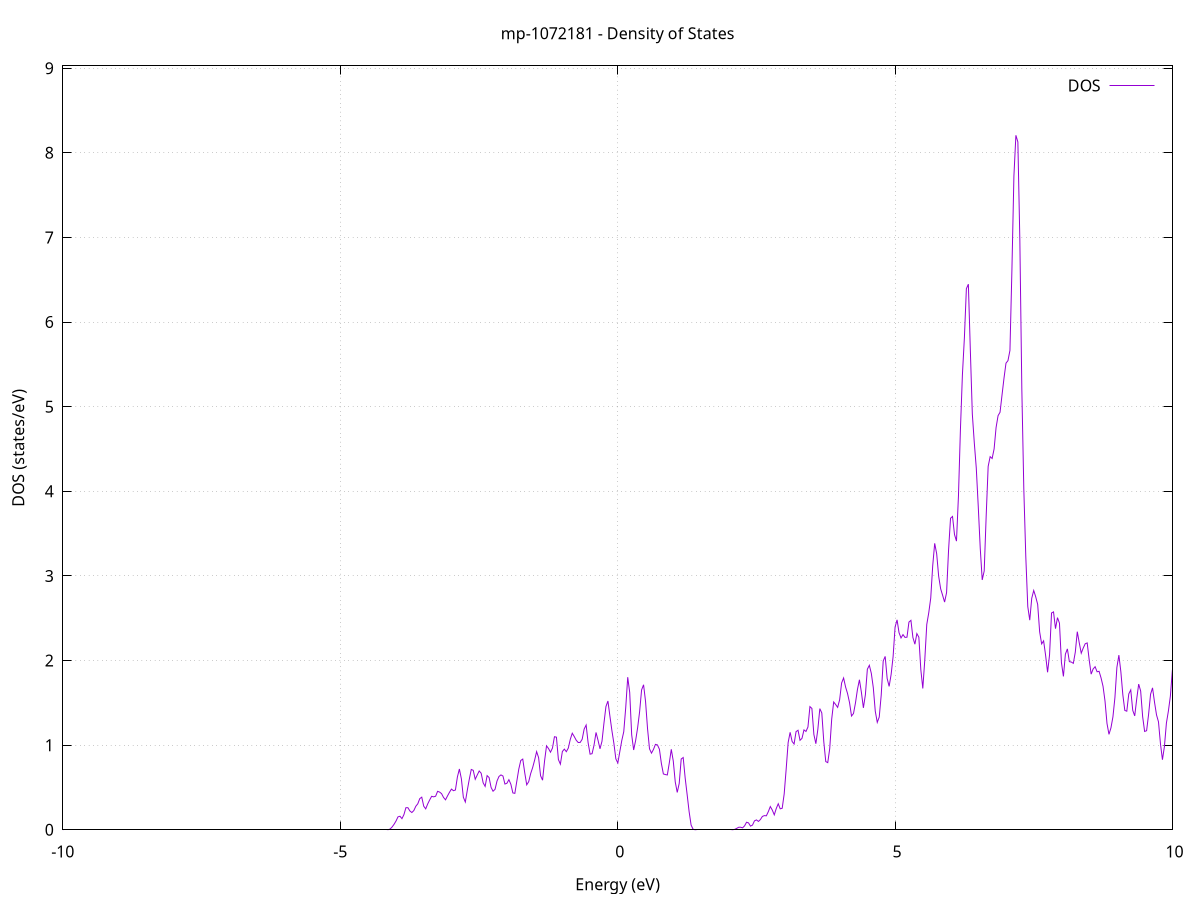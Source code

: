 set title 'mp-1072181 - Density of States'
set xlabel 'Energy (eV)'
set ylabel 'DOS (states/eV)'
set grid
set xrange [-10:10]
set yrange [0:9.027]
set xzeroaxis lt -1
set terminal png size 800,600
set output 'mp-1072181_dos_gnuplot.png'
plot '-' using 1:2 with lines title 'DOS'
-48.432700 0.000000
-48.397000 0.000000
-48.361300 0.000000
-48.325600 0.000000
-48.289900 0.000000
-48.254200 0.000000
-48.218500 0.000000
-48.182800 0.000000
-48.147200 0.000000
-48.111500 0.000000
-48.075800 0.000000
-48.040100 0.000000
-48.004400 0.000000
-47.968700 0.000000
-47.933000 0.000000
-47.897300 0.000000
-47.861600 0.000000
-47.825900 0.000000
-47.790200 0.000000
-47.754500 0.000000
-47.718800 0.000000
-47.683100 0.000000
-47.647400 0.000000
-47.611800 0.000000
-47.576100 0.000000
-47.540400 0.000000
-47.504700 0.000000
-47.469000 0.000000
-47.433300 0.000000
-47.397600 0.000000
-47.361900 0.000000
-47.326200 0.000000
-47.290500 0.000000
-47.254800 0.000000
-47.219100 0.000000
-47.183400 0.000000
-47.147700 0.000000
-47.112000 0.000000
-47.076400 0.000000
-47.040700 0.000000
-47.005000 0.000000
-46.969300 0.000000
-46.933600 0.000000
-46.897900 0.000000
-46.862200 0.000000
-46.826500 0.000000
-46.790800 0.000000
-46.755100 0.000000
-46.719400 0.000000
-46.683700 0.000000
-46.648000 0.000000
-46.612300 0.000000
-46.576600 0.000000
-46.541000 0.000000
-46.505300 0.000000
-46.469600 0.000000
-46.433900 0.000000
-46.398200 0.000000
-46.362500 0.000000
-46.326800 0.000000
-46.291100 0.000000
-46.255400 0.000000
-46.219700 0.000000
-46.184000 0.000000
-46.148300 0.000000
-46.112600 0.000000
-46.076900 0.000000
-46.041200 0.000000
-46.005600 0.000000
-45.969900 0.000000
-45.934200 0.000000
-45.898500 0.000000
-45.862800 0.000000
-45.827100 0.000000
-45.791400 0.000000
-45.755700 0.000000
-45.720000 0.000000
-45.684300 0.000000
-45.648600 0.000000
-45.612900 0.000000
-45.577200 0.000000
-45.541500 0.000000
-45.505800 0.000000
-45.470200 0.000000
-45.434500 0.000000
-45.398800 0.000000
-45.363100 0.000000
-45.327400 0.000500
-45.291700 0.022500
-45.256000 0.419500
-45.220300 3.232100
-45.184600 11.013200
-45.148900 18.127800
-45.113200 15.427700
-45.077500 8.363100
-45.041800 14.473400
-45.006100 36.740600
-44.970400 40.003300
-44.934800 17.192400
-44.899100 2.890100
-44.863400 0.187900
-44.827700 0.004700
-44.792000 0.000000
-44.756300 0.000000
-44.720600 0.000000
-44.684900 0.000000
-44.649200 0.000000
-44.613500 0.000000
-44.577800 0.000000
-44.542100 0.000000
-44.506400 0.000000
-44.470700 0.000000
-44.435000 0.000000
-44.399400 0.000000
-44.363700 0.000000
-44.328000 0.000000
-44.292300 0.000000
-44.256600 0.000000
-44.220900 0.000000
-44.185200 0.000000
-44.149500 0.000000
-44.113800 0.000000
-44.078100 0.000000
-44.042400 0.000000
-44.006700 0.000000
-43.971000 0.000000
-43.935300 0.000000
-43.899600 0.000000
-43.864000 0.000000
-43.828300 0.000000
-43.792600 0.000000
-43.756900 0.000000
-43.721200 0.000000
-43.685500 0.000000
-43.649800 0.000000
-43.614100 0.000000
-43.578400 0.000000
-43.542700 0.000000
-43.507000 0.000000
-43.471300 0.000000
-43.435600 0.000000
-43.399900 0.000000
-43.364200 0.000000
-43.328600 0.000000
-43.292900 0.000000
-43.257200 0.000000
-43.221500 0.000000
-43.185800 0.000000
-43.150100 0.000000
-43.114400 0.000000
-43.078700 0.000000
-43.043000 0.000000
-43.007300 0.000000
-42.971600 0.000000
-42.935900 0.000000
-42.900200 0.000000
-42.864500 0.000000
-42.828800 0.000000
-42.793200 0.000000
-42.757500 0.000000
-42.721800 0.000000
-42.686100 0.000000
-42.650400 0.000000
-42.614700 0.000000
-42.579000 0.000000
-42.543300 0.000000
-42.507600 0.000000
-42.471900 0.000000
-42.436200 0.000000
-42.400500 0.000000
-42.364800 0.000000
-42.329100 0.000000
-42.293400 0.000000
-42.257800 0.000000
-42.222100 0.000000
-42.186400 0.000000
-42.150700 0.000000
-42.115000 0.000000
-42.079300 0.000000
-42.043600 0.000000
-42.007900 0.000000
-41.972200 0.000000
-41.936500 0.000000
-41.900800 0.000000
-41.865100 0.000000
-41.829400 0.000000
-41.793700 0.000000
-41.758000 0.000000
-41.722400 0.000000
-41.686700 0.000000
-41.651000 0.000000
-41.615300 0.000000
-41.579600 0.000000
-41.543900 0.000000
-41.508200 0.000000
-41.472500 0.000000
-41.436800 0.000000
-41.401100 0.000000
-41.365400 0.000000
-41.329700 0.000000
-41.294000 0.000000
-41.258300 0.000000
-41.222600 0.000000
-41.187000 0.000000
-41.151300 0.000000
-41.115600 0.000000
-41.079900 0.000000
-41.044200 0.000000
-41.008500 0.000000
-40.972800 0.000000
-40.937100 0.000000
-40.901400 0.000000
-40.865700 0.000000
-40.830000 0.000000
-40.794300 0.000000
-40.758600 0.000000
-40.722900 0.000000
-40.687200 0.000000
-40.651600 0.000000
-40.615900 0.000000
-40.580200 0.000000
-40.544500 0.000000
-40.508800 0.000000
-40.473100 0.000000
-40.437400 0.000000
-40.401700 0.000000
-40.366000 0.000000
-40.330300 0.000000
-40.294600 0.000000
-40.258900 0.000000
-40.223200 0.000000
-40.187500 0.000000
-40.151800 0.000000
-40.116200 0.000000
-40.080500 0.000000
-40.044800 0.000000
-40.009100 0.000000
-39.973400 0.000000
-39.937700 0.000000
-39.902000 0.000000
-39.866300 0.000000
-39.830600 0.000000
-39.794900 0.000000
-39.759200 0.000000
-39.723500 0.000000
-39.687800 0.000000
-39.652100 0.000000
-39.616400 0.000000
-39.580800 0.000000
-39.545100 0.000000
-39.509400 0.000000
-39.473700 0.000000
-39.438000 0.000000
-39.402300 0.000000
-39.366600 0.000000
-39.330900 0.000000
-39.295200 0.000000
-39.259500 0.000000
-39.223800 0.000000
-39.188100 0.000000
-39.152400 0.000000
-39.116700 0.000000
-39.081000 0.000000
-39.045400 0.000000
-39.009700 0.000000
-38.974000 0.000000
-38.938300 0.000000
-38.902600 0.000000
-38.866900 0.000000
-38.831200 0.000000
-38.795500 0.000000
-38.759800 0.000000
-38.724100 0.000000
-38.688400 0.000000
-38.652700 0.000000
-38.617000 0.000000
-38.581300 0.000000
-38.545600 0.000000
-38.510000 0.000000
-38.474300 0.000000
-38.438600 0.000000
-38.402900 0.000000
-38.367200 0.000000
-38.331500 0.000000
-38.295800 0.000000
-38.260100 0.000000
-38.224400 0.000000
-38.188700 0.000000
-38.153000 0.000000
-38.117300 0.000000
-38.081600 0.000000
-38.045900 0.000000
-38.010200 0.000000
-37.974600 0.000000
-37.938900 0.000000
-37.903200 0.000000
-37.867500 0.000000
-37.831800 0.000000
-37.796100 0.000000
-37.760400 0.000000
-37.724700 0.000000
-37.689000 0.000000
-37.653300 0.000000
-37.617600 0.000000
-37.581900 0.000000
-37.546200 0.000000
-37.510500 0.000000
-37.474900 0.000000
-37.439200 0.000000
-37.403500 0.000000
-37.367800 0.000000
-37.332100 0.000000
-37.296400 0.000000
-37.260700 0.000000
-37.225000 0.000000
-37.189300 0.000000
-37.153600 0.000000
-37.117900 0.000000
-37.082200 0.000000
-37.046500 0.000000
-37.010800 0.000000
-36.975100 0.000000
-36.939500 0.000000
-36.903800 0.000000
-36.868100 0.000000
-36.832400 0.000000
-36.796700 0.000000
-36.761000 0.000000
-36.725300 0.000000
-36.689600 0.000000
-36.653900 0.000000
-36.618200 0.000000
-36.582500 0.000000
-36.546800 0.000000
-36.511100 0.000000
-36.475400 0.000000
-36.439700 0.000000
-36.404100 0.000000
-36.368400 0.000000
-36.332700 0.000000
-36.297000 0.000000
-36.261300 0.000000
-36.225600 0.000000
-36.189900 0.000000
-36.154200 0.000000
-36.118500 0.000000
-36.082800 0.000000
-36.047100 0.000000
-36.011400 0.000000
-35.975700 0.000000
-35.940000 0.000000
-35.904300 0.000000
-35.868700 0.000000
-35.833000 0.000000
-35.797300 0.000000
-35.761600 0.000000
-35.725900 0.000000
-35.690200 0.000000
-35.654500 0.000000
-35.618800 0.000000
-35.583100 0.000000
-35.547400 0.000000
-35.511700 0.000000
-35.476000 0.000000
-35.440300 0.000000
-35.404600 0.000000
-35.368900 0.000000
-35.333300 0.000000
-35.297600 0.000000
-35.261900 0.000000
-35.226200 0.000000
-35.190500 0.000000
-35.154800 0.000000
-35.119100 0.000000
-35.083400 0.000000
-35.047700 0.000000
-35.012000 0.000000
-34.976300 0.000000
-34.940600 0.000000
-34.904900 0.000000
-34.869200 0.000000
-34.833500 0.000000
-34.797900 0.000000
-34.762200 0.000000
-34.726500 0.000000
-34.690800 0.000000
-34.655100 0.000000
-34.619400 0.000000
-34.583700 0.000000
-34.548000 0.000000
-34.512300 0.000000
-34.476600 0.000000
-34.440900 0.000000
-34.405200 0.000000
-34.369500 0.000000
-34.333800 0.000000
-34.298100 0.000000
-34.262500 0.000000
-34.226800 0.000000
-34.191100 0.000000
-34.155400 0.000000
-34.119700 0.000000
-34.084000 0.000000
-34.048300 0.000000
-34.012600 0.000000
-33.976900 0.000000
-33.941200 0.000000
-33.905500 0.000000
-33.869800 0.000000
-33.834100 0.000000
-33.798400 0.000000
-33.762700 0.000000
-33.727100 0.000000
-33.691400 0.000000
-33.655700 0.000000
-33.620000 0.000000
-33.584300 0.000000
-33.548600 0.000000
-33.512900 0.000000
-33.477200 0.000000
-33.441500 0.000000
-33.405800 0.000000
-33.370100 0.000000
-33.334400 0.000000
-33.298700 0.000000
-33.263000 0.000000
-33.227300 0.000000
-33.191700 0.000000
-33.156000 0.000000
-33.120300 0.000000
-33.084600 0.000000
-33.048900 0.000000
-33.013200 0.000000
-32.977500 0.000000
-32.941800 0.000000
-32.906100 0.000000
-32.870400 0.000000
-32.834700 0.000000
-32.799000 0.000000
-32.763300 0.000000
-32.727600 0.000000
-32.691900 0.000000
-32.656300 0.000000
-32.620600 0.000000
-32.584900 0.000000
-32.549200 0.000000
-32.513500 0.000000
-32.477800 0.000000
-32.442100 0.000000
-32.406400 0.000000
-32.370700 0.000000
-32.335000 0.000000
-32.299300 0.000000
-32.263600 0.000000
-32.227900 0.000000
-32.192200 0.000000
-32.156500 0.000000
-32.120900 0.000000
-32.085200 0.000000
-32.049500 0.000000
-32.013800 0.000000
-31.978100 0.000000
-31.942400 0.000000
-31.906700 0.000000
-31.871000 0.000000
-31.835300 0.000000
-31.799600 0.000000
-31.763900 0.000000
-31.728200 0.000000
-31.692500 0.000000
-31.656800 0.000000
-31.621100 0.000000
-31.585500 0.000000
-31.549800 0.000000
-31.514100 0.000000
-31.478400 0.000000
-31.442700 0.000000
-31.407000 0.000000
-31.371300 0.000000
-31.335600 0.000000
-31.299900 0.000000
-31.264200 0.000000
-31.228500 0.000000
-31.192800 0.000000
-31.157100 0.000000
-31.121400 0.000000
-31.085700 0.000000
-31.050100 0.000000
-31.014400 0.000000
-30.978700 0.000000
-30.943000 0.000000
-30.907300 0.000000
-30.871600 0.000000
-30.835900 0.000000
-30.800200 0.000000
-30.764500 0.000000
-30.728800 0.000000
-30.693100 0.000000
-30.657400 0.000000
-30.621700 0.000000
-30.586000 0.000000
-30.550300 0.000000
-30.514700 0.000000
-30.479000 0.000000
-30.443300 0.000000
-30.407600 0.000000
-30.371900 0.000000
-30.336200 0.000000
-30.300500 0.000000
-30.264800 0.000000
-30.229100 0.000000
-30.193400 0.000000
-30.157700 0.000000
-30.122000 0.000000
-30.086300 0.000000
-30.050600 0.000000
-30.014900 0.000000
-29.979300 0.000000
-29.943600 0.000000
-29.907900 0.000000
-29.872200 0.000000
-29.836500 0.000000
-29.800800 0.000000
-29.765100 0.000000
-29.729400 0.000000
-29.693700 0.000000
-29.658000 0.000000
-29.622300 0.000000
-29.586600 0.000000
-29.550900 0.000000
-29.515200 0.000000
-29.479500 0.000000
-29.443900 0.000000
-29.408200 0.000000
-29.372500 0.000000
-29.336800 0.000000
-29.301100 0.000000
-29.265400 0.000000
-29.229700 0.000000
-29.194000 0.000000
-29.158300 0.000000
-29.122600 0.000000
-29.086900 0.000000
-29.051200 0.000000
-29.015500 0.000000
-28.979800 0.000000
-28.944100 0.000000
-28.908500 0.000000
-28.872800 0.000000
-28.837100 0.000000
-28.801400 0.000000
-28.765700 0.000000
-28.730000 0.000000
-28.694300 0.000000
-28.658600 0.000000
-28.622900 0.000000
-28.587200 0.000000
-28.551500 0.000000
-28.515800 0.000000
-28.480100 0.000000
-28.444400 0.000000
-28.408700 0.000000
-28.373100 0.000000
-28.337400 0.000000
-28.301700 0.000000
-28.266000 0.000000
-28.230300 0.000000
-28.194600 0.000000
-28.158900 0.000000
-28.123200 0.000000
-28.087500 0.000000
-28.051800 0.000000
-28.016100 0.000000
-27.980400 0.000000
-27.944700 0.000000
-27.909000 0.000000
-27.873300 0.000000
-27.837700 0.000000
-27.802000 0.000000
-27.766300 0.000000
-27.730600 0.000000
-27.694900 0.000000
-27.659200 0.000000
-27.623500 0.000000
-27.587800 0.000000
-27.552100 0.000000
-27.516400 0.000000
-27.480700 0.000000
-27.445000 0.000000
-27.409300 0.000000
-27.373600 0.000000
-27.337900 0.000000
-27.302300 0.000000
-27.266600 0.000000
-27.230900 0.000000
-27.195200 0.000000
-27.159500 0.000000
-27.123800 0.000000
-27.088100 0.000000
-27.052400 0.000000
-27.016700 0.000000
-26.981000 0.000000
-26.945300 0.000000
-26.909600 0.000000
-26.873900 0.000000
-26.838200 0.000000
-26.802500 0.000000
-26.766900 0.000000
-26.731200 0.000000
-26.695500 0.000000
-26.659800 0.000000
-26.624100 0.000000
-26.588400 0.000000
-26.552700 0.000000
-26.517000 0.000000
-26.481300 0.000000
-26.445600 0.000000
-26.409900 0.000000
-26.374200 0.000000
-26.338500 0.000000
-26.302800 0.000000
-26.267100 0.000000
-26.231500 0.000000
-26.195800 0.000000
-26.160100 0.000000
-26.124400 0.000000
-26.088700 0.000000
-26.053000 0.000000
-26.017300 0.000000
-25.981600 0.000000
-25.945900 0.000000
-25.910200 0.000000
-25.874500 0.000000
-25.838800 0.000000
-25.803100 0.000000
-25.767400 0.000000
-25.731700 0.000000
-25.696100 0.000000
-25.660400 0.000000
-25.624700 0.000000
-25.589000 0.000000
-25.553300 0.000000
-25.517600 0.000000
-25.481900 0.000000
-25.446200 0.000000
-25.410500 0.000000
-25.374800 0.000000
-25.339100 0.000000
-25.303400 0.000000
-25.267700 0.000000
-25.232000 0.000000
-25.196300 0.000000
-25.160700 0.000000
-25.125000 0.000000
-25.089300 0.000000
-25.053600 0.000000
-25.017900 0.000000
-24.982200 0.000000
-24.946500 0.000000
-24.910800 0.000000
-24.875100 0.000000
-24.839400 0.000000
-24.803700 0.000000
-24.768000 0.000000
-24.732300 0.000000
-24.696600 0.000000
-24.660900 0.000000
-24.625300 0.000000
-24.589600 0.000000
-24.553900 0.000000
-24.518200 0.000000
-24.482500 0.000000
-24.446800 0.000000
-24.411100 0.000000
-24.375400 0.000000
-24.339700 0.000000
-24.304000 0.000000
-24.268300 0.000000
-24.232600 0.000000
-24.196900 0.000000
-24.161200 0.000000
-24.125500 0.000000
-24.089900 0.000000
-24.054200 0.000000
-24.018500 0.000000
-23.982800 0.000000
-23.947100 0.000000
-23.911400 0.000000
-23.875700 0.000000
-23.840000 0.000000
-23.804300 0.000000
-23.768600 0.000000
-23.732900 0.000000
-23.697200 0.000000
-23.661500 0.000000
-23.625800 0.000000
-23.590100 0.000000
-23.554500 0.000000
-23.518800 0.000000
-23.483100 0.000000
-23.447400 0.000000
-23.411700 0.000000
-23.376000 0.000000
-23.340300 0.000000
-23.304600 0.000000
-23.268900 0.000000
-23.233200 0.000000
-23.197500 0.000000
-23.161800 0.000000
-23.126100 0.000000
-23.090400 0.000000
-23.054700 0.000000
-23.019100 0.000000
-22.983400 0.000000
-22.947700 0.000000
-22.912000 0.000000
-22.876300 0.000000
-22.840600 0.000000
-22.804900 0.000000
-22.769200 0.000000
-22.733500 0.000000
-22.697800 0.000000
-22.662100 0.000000
-22.626400 0.000000
-22.590700 0.000000
-22.555000 0.000000
-22.519300 0.000000
-22.483700 0.000000
-22.448000 0.000000
-22.412300 0.000000
-22.376600 0.000000
-22.340900 0.000000
-22.305200 0.000000
-22.269500 0.000000
-22.233800 0.000000
-22.198100 0.000000
-22.162400 0.000000
-22.126700 0.000000
-22.091000 0.000000
-22.055300 0.000000
-22.019600 0.000000
-21.983900 0.000000
-21.948300 0.000000
-21.912600 0.000000
-21.876900 0.000000
-21.841200 0.000000
-21.805500 0.000000
-21.769800 0.000000
-21.734100 0.000000
-21.698400 0.000000
-21.662700 0.000000
-21.627000 0.000000
-21.591300 0.000000
-21.555600 0.000000
-21.519900 0.000000
-21.484200 0.000000
-21.448500 0.000000
-21.412900 0.000000
-21.377200 0.000000
-21.341500 0.000000
-21.305800 0.000000
-21.270100 0.000000
-21.234400 0.000000
-21.198700 0.000000
-21.163000 0.000000
-21.127300 0.000000
-21.091600 0.000000
-21.055900 0.000000
-21.020200 0.000000
-20.984500 0.000000
-20.948800 0.000000
-20.913100 0.000000
-20.877500 0.000000
-20.841800 0.000000
-20.806100 0.000000
-20.770400 0.000000
-20.734700 0.000000
-20.699000 0.000000
-20.663300 0.000000
-20.627600 0.000000
-20.591900 0.000000
-20.556200 0.000000
-20.520500 0.000000
-20.484800 0.000000
-20.449100 0.000000
-20.413400 0.000000
-20.377700 0.000000
-20.342100 0.000000
-20.306400 0.000000
-20.270700 0.000000
-20.235000 0.000000
-20.199300 0.000000
-20.163600 0.000000
-20.127900 0.000000
-20.092200 0.000000
-20.056500 0.000000
-20.020800 0.000000
-19.985100 0.000000
-19.949400 0.000000
-19.913700 0.000000
-19.878000 0.000000
-19.842300 0.000000
-19.806700 0.000000
-19.771000 0.000000
-19.735300 0.000000
-19.699600 0.000000
-19.663900 0.000000
-19.628200 0.000000
-19.592500 0.000000
-19.556800 0.000000
-19.521100 0.000000
-19.485400 0.000000
-19.449700 0.000000
-19.414000 0.000000
-19.378300 0.000000
-19.342600 0.000000
-19.306900 0.000000
-19.271300 0.000000
-19.235600 0.000000
-19.199900 0.000000
-19.164200 0.000000
-19.128500 0.000000
-19.092800 0.000000
-19.057100 0.000000
-19.021400 0.000000
-18.985700 0.000000
-18.950000 0.000000
-18.914300 0.000000
-18.878600 0.000000
-18.842900 0.000000
-18.807200 0.000000
-18.771500 0.000000
-18.735900 0.000000
-18.700200 0.000000
-18.664500 0.000000
-18.628800 0.000000
-18.593100 0.000000
-18.557400 0.000000
-18.521700 0.000000
-18.486000 0.000000
-18.450300 0.000000
-18.414600 0.000000
-18.378900 0.000000
-18.343200 0.000000
-18.307500 0.000000
-18.271800 0.000000
-18.236100 0.000000
-18.200500 0.000000
-18.164800 0.000000
-18.129100 0.000000
-18.093400 0.000000
-18.057700 0.000000
-18.022000 0.000000
-17.986300 0.000000
-17.950600 0.000000
-17.914900 0.000000
-17.879200 0.000000
-17.843500 0.000000
-17.807800 0.000000
-17.772100 0.000000
-17.736400 0.000000
-17.700700 0.000000
-17.665100 0.000000
-17.629400 0.000000
-17.593700 0.000000
-17.558000 0.000000
-17.522300 0.000000
-17.486600 0.000000
-17.450900 0.000000
-17.415200 0.000000
-17.379500 0.000000
-17.343800 0.000000
-17.308100 0.000000
-17.272400 0.000000
-17.236700 0.000000
-17.201000 0.000000
-17.165300 0.000000
-17.129700 0.000000
-17.094000 0.000000
-17.058300 0.000000
-17.022600 0.000000
-16.986900 0.000000
-16.951200 0.000000
-16.915500 0.000000
-16.879800 0.000000
-16.844100 0.000000
-16.808400 0.000000
-16.772700 0.000000
-16.737000 0.000000
-16.701300 0.000000
-16.665600 0.000000
-16.629900 0.000000
-16.594300 0.000000
-16.558600 0.000000
-16.522900 0.000000
-16.487200 0.000000
-16.451500 0.000000
-16.415800 0.000000
-16.380100 0.000000
-16.344400 0.000000
-16.308700 0.000000
-16.273000 0.000000
-16.237300 0.000000
-16.201600 0.000000
-16.165900 0.000000
-16.130200 0.000000
-16.094500 0.000000
-16.058900 0.000000
-16.023200 0.000000
-15.987500 0.000000
-15.951800 0.000000
-15.916100 0.000000
-15.880400 0.000000
-15.844700 0.000000
-15.809000 0.000000
-15.773300 0.000000
-15.737600 0.000000
-15.701900 0.000000
-15.666200 0.000000
-15.630500 0.000000
-15.594800 0.000000
-15.559100 0.000000
-15.523500 0.000000
-15.487800 0.000000
-15.452100 0.000000
-15.416400 0.000000
-15.380700 0.000000
-15.345000 0.000000
-15.309300 0.000000
-15.273600 0.000000
-15.237900 0.000000
-15.202200 0.000000
-15.166500 0.000000
-15.130800 0.000000
-15.095100 0.000000
-15.059400 0.000000
-15.023700 0.000000
-14.988100 0.000000
-14.952400 0.000000
-14.916700 0.000000
-14.881000 0.000000
-14.845300 0.000000
-14.809600 0.000000
-14.773900 0.000000
-14.738200 0.000000
-14.702500 0.000000
-14.666800 0.000000
-14.631100 0.000000
-14.595400 0.000000
-14.559700 0.000000
-14.524000 0.000000
-14.488300 0.000000
-14.452700 0.000000
-14.417000 0.000000
-14.381300 0.000000
-14.345600 0.000000
-14.309900 0.000000
-14.274200 0.000000
-14.238500 0.000000
-14.202800 0.000000
-14.167100 0.000000
-14.131400 0.000000
-14.095700 0.000000
-14.060000 0.000000
-14.024300 0.000000
-13.988600 0.000000
-13.952900 0.000000
-13.917300 0.000000
-13.881600 0.000000
-13.845900 0.000000
-13.810200 0.000000
-13.774500 0.000000
-13.738800 0.000000
-13.703100 0.000000
-13.667400 0.000000
-13.631700 0.000000
-13.596000 0.000000
-13.560300 0.000000
-13.524600 0.000000
-13.488900 0.000000
-13.453200 0.000000
-13.417500 0.000000
-13.381900 0.000000
-13.346200 0.000000
-13.310500 0.000000
-13.274800 0.000000
-13.239100 0.000000
-13.203400 0.000000
-13.167700 0.000000
-13.132000 0.000000
-13.096300 0.000000
-13.060600 0.000000
-13.024900 0.000000
-12.989200 0.000000
-12.953500 0.000000
-12.917800 0.000000
-12.882100 0.000000
-12.846500 0.000000
-12.810800 0.000000
-12.775100 0.000000
-12.739400 0.000000
-12.703700 0.000000
-12.668000 0.000000
-12.632300 0.000000
-12.596600 0.000000
-12.560900 0.000000
-12.525200 0.000000
-12.489500 0.000000
-12.453800 0.000000
-12.418100 0.000000
-12.382400 0.000000
-12.346700 0.000000
-12.311100 0.000000
-12.275400 0.000000
-12.239700 0.000000
-12.204000 0.000000
-12.168300 0.000000
-12.132600 0.000000
-12.096900 0.000000
-12.061200 0.000000
-12.025500 0.000000
-11.989800 0.000000
-11.954100 0.000000
-11.918400 0.000000
-11.882700 0.000000
-11.847000 0.000000
-11.811300 0.000000
-11.775700 0.000000
-11.740000 0.000000
-11.704300 0.000000
-11.668600 0.000000
-11.632900 0.000000
-11.597200 0.000000
-11.561500 0.000000
-11.525800 0.000000
-11.490100 0.000000
-11.454400 0.000000
-11.418700 0.000000
-11.383000 0.000000
-11.347300 0.000000
-11.311600 0.000000
-11.275900 0.000000
-11.240300 0.000000
-11.204600 0.000000
-11.168900 0.000000
-11.133200 0.000000
-11.097500 0.000000
-11.061800 0.000000
-11.026100 0.000000
-10.990400 0.000000
-10.954700 0.000000
-10.919000 0.000000
-10.883300 0.000000
-10.847600 0.000000
-10.811900 0.000000
-10.776200 0.000000
-10.740500 0.000000
-10.704900 0.000000
-10.669200 0.000000
-10.633500 0.000000
-10.597800 0.000000
-10.562100 0.000000
-10.526400 0.000000
-10.490700 0.000000
-10.455000 0.000000
-10.419300 0.000000
-10.383600 0.000000
-10.347900 0.000000
-10.312200 0.000000
-10.276500 0.000000
-10.240800 0.000000
-10.205100 0.000000
-10.169500 0.000000
-10.133800 0.000000
-10.098100 0.000000
-10.062400 0.000000
-10.026700 0.000000
-9.991000 0.000000
-9.955300 0.000000
-9.919600 0.000000
-9.883900 0.000000
-9.848200 0.000000
-9.812500 0.000000
-9.776800 0.000000
-9.741100 0.000000
-9.705400 0.000000
-9.669700 0.000000
-9.634100 0.000000
-9.598400 0.000000
-9.562700 0.000000
-9.527000 0.000000
-9.491300 0.000000
-9.455600 0.000000
-9.419900 0.000000
-9.384200 0.000000
-9.348500 0.000000
-9.312800 0.000000
-9.277100 0.000000
-9.241400 0.000000
-9.205700 0.000000
-9.170000 0.000000
-9.134300 0.000000
-9.098700 0.000000
-9.063000 0.000000
-9.027300 0.000000
-8.991600 0.000000
-8.955900 0.000000
-8.920200 0.000000
-8.884500 0.000000
-8.848800 0.000000
-8.813100 0.000000
-8.777400 0.000000
-8.741700 0.000000
-8.706000 0.000000
-8.670300 0.000000
-8.634600 0.000000
-8.598900 0.000000
-8.563300 0.000000
-8.527600 0.000000
-8.491900 0.000000
-8.456200 0.000000
-8.420500 0.000000
-8.384800 0.000000
-8.349100 0.000000
-8.313400 0.000000
-8.277700 0.000000
-8.242000 0.000000
-8.206300 0.000000
-8.170600 0.000000
-8.134900 0.000000
-8.099200 0.000000
-8.063500 0.000000
-8.027900 0.000000
-7.992200 0.000000
-7.956500 0.000000
-7.920800 0.000000
-7.885100 0.000000
-7.849400 0.000000
-7.813700 0.000000
-7.778000 0.000000
-7.742300 0.000000
-7.706600 0.000000
-7.670900 0.000000
-7.635200 0.000000
-7.599500 0.000000
-7.563800 0.000000
-7.528100 0.000000
-7.492500 0.000000
-7.456800 0.000000
-7.421100 0.000000
-7.385400 0.000000
-7.349700 0.000000
-7.314000 0.000000
-7.278300 0.000000
-7.242600 0.000000
-7.206900 0.000000
-7.171200 0.000000
-7.135500 0.000000
-7.099800 0.000000
-7.064100 0.000000
-7.028400 0.000000
-6.992700 0.000000
-6.957100 0.000000
-6.921400 0.000000
-6.885700 0.000000
-6.850000 0.000000
-6.814300 0.000000
-6.778600 0.000000
-6.742900 0.000000
-6.707200 0.000000
-6.671500 0.000000
-6.635800 0.000000
-6.600100 0.000000
-6.564400 0.000000
-6.528700 0.000000
-6.493000 0.000000
-6.457300 0.000000
-6.421700 0.000000
-6.386000 0.000000
-6.350300 0.000000
-6.314600 0.000000
-6.278900 0.000000
-6.243200 0.000000
-6.207500 0.000000
-6.171800 0.000000
-6.136100 0.000000
-6.100400 0.000000
-6.064700 0.000000
-6.029000 0.000000
-5.993300 0.000000
-5.957600 0.000000
-5.921900 0.000000
-5.886300 0.000000
-5.850600 0.000000
-5.814900 0.000000
-5.779200 0.000000
-5.743500 0.000000
-5.707800 0.000000
-5.672100 0.000000
-5.636400 0.000000
-5.600700 0.000000
-5.565000 0.000000
-5.529300 0.000000
-5.493600 0.000000
-5.457900 0.000000
-5.422200 0.000000
-5.386500 0.000000
-5.350900 0.000000
-5.315200 0.000000
-5.279500 0.000000
-5.243800 0.000000
-5.208100 0.000000
-5.172400 0.000000
-5.136700 0.000000
-5.101000 0.000000
-5.065300 0.000000
-5.029600 0.000000
-4.993900 0.000000
-4.958200 0.000000
-4.922500 0.000000
-4.886800 0.000000
-4.851100 0.000000
-4.815500 0.000000
-4.779800 0.000000
-4.744100 0.000000
-4.708400 0.000000
-4.672700 0.000000
-4.637000 0.000000
-4.601300 0.000000
-4.565600 0.000000
-4.529900 0.000000
-4.494200 0.000000
-4.458500 0.000000
-4.422800 0.000000
-4.387100 0.000000
-4.351400 0.000000
-4.315700 0.000000
-4.280100 0.000000
-4.244400 0.000000
-4.208700 0.000000
-4.173000 0.000000
-4.137300 0.001000
-4.101600 0.008600
-4.065900 0.032200
-4.030200 0.064200
-3.994500 0.103300
-3.958800 0.152600
-3.923100 0.159900
-3.887400 0.131600
-3.851700 0.179000
-3.816000 0.261100
-3.780300 0.261200
-3.744700 0.222500
-3.709000 0.203800
-3.673300 0.227300
-3.637600 0.277800
-3.601900 0.307200
-3.566200 0.368200
-3.530500 0.385400
-3.494800 0.278600
-3.459100 0.247200
-3.423400 0.305300
-3.387700 0.352900
-3.352000 0.395600
-3.316300 0.389100
-3.280600 0.396400
-3.244900 0.454300
-3.209300 0.445700
-3.173600 0.427200
-3.137900 0.382000
-3.102200 0.353900
-3.066500 0.399800
-3.030800 0.443200
-2.995100 0.480900
-2.959400 0.461800
-2.923700 0.470100
-2.888000 0.624100
-2.852300 0.718200
-2.816600 0.602700
-2.780900 0.384700
-2.745200 0.327800
-2.709500 0.467500
-2.673900 0.597000
-2.638200 0.712800
-2.602500 0.702500
-2.566800 0.596500
-2.531100 0.646300
-2.495400 0.694600
-2.459700 0.668400
-2.424000 0.555100
-2.388300 0.512500
-2.352600 0.639900
-2.316900 0.617400
-2.281200 0.501100
-2.245500 0.455500
-2.209800 0.477900
-2.174100 0.576200
-2.138500 0.630000
-2.102800 0.648400
-2.067100 0.635200
-2.031400 0.540500
-1.995700 0.549800
-1.960000 0.592000
-1.924300 0.537700
-1.888600 0.435700
-1.852900 0.430300
-1.817200 0.574400
-1.781500 0.717600
-1.745800 0.819100
-1.710100 0.835400
-1.674400 0.673800
-1.638700 0.531200
-1.603100 0.568100
-1.567400 0.664200
-1.531700 0.735200
-1.496000 0.823400
-1.460300 0.923500
-1.424600 0.852500
-1.388900 0.638500
-1.353200 0.585900
-1.317500 0.811200
-1.281800 0.991900
-1.246100 0.960400
-1.210400 0.916800
-1.174700 0.965500
-1.139000 1.099400
-1.103300 1.094300
-1.067700 0.829800
-1.032000 0.775400
-0.996300 0.925000
-0.960600 0.953100
-0.924900 0.922900
-0.889200 0.965500
-0.853500 1.068300
-0.817800 1.140900
-0.782100 1.101700
-0.746400 1.057900
-0.710700 1.031200
-0.675000 1.032300
-0.639300 1.069700
-0.603600 1.189800
-0.567900 1.237600
-0.532300 1.029000
-0.496600 0.893300
-0.460900 0.899300
-0.425200 1.001700
-0.389500 1.150300
-0.353800 1.058300
-0.318100 0.956400
-0.282400 1.045700
-0.246700 1.260000
-0.211000 1.456000
-0.175300 1.521600
-0.139600 1.344100
-0.103900 1.173800
-0.068200 1.023100
-0.032500 0.838500
0.003100 0.788800
0.038800 0.922400
0.074500 1.054200
0.110200 1.158600
0.145900 1.445500
0.181600 1.802900
0.217300 1.623300
0.253000 1.121900
0.288700 0.942900
0.324400 1.055400
0.360100 1.205800
0.395800 1.395300
0.431500 1.652500
0.467200 1.713500
0.502900 1.516200
0.538500 1.197300
0.574200 0.956300
0.609900 0.905900
0.645600 0.949400
0.681300 1.009200
0.717000 1.002900
0.752700 0.952000
0.788400 0.782900
0.824100 0.659900
0.859800 0.652500
0.895500 0.647700
0.931200 0.790900
0.966900 0.950900
1.002600 0.812600
1.038300 0.564900
1.073900 0.441500
1.109600 0.547900
1.145300 0.836100
1.181000 0.853900
1.216700 0.614100
1.252400 0.416900
1.288100 0.214700
1.323800 0.056100
1.359500 0.006300
1.395200 0.000300
1.430900 0.000000
1.466600 0.000000
1.502300 0.000000
1.538000 0.000000
1.573700 0.000000
1.609300 0.000000
1.645000 0.000000
1.680700 0.000000
1.716400 0.000000
1.752100 0.000000
1.787800 0.000000
1.823500 0.000000
1.859200 0.000000
1.894900 0.000000
1.930600 0.000000
1.966300 0.000000
2.002000 0.000000
2.037700 0.000000
2.073400 0.000600
2.109100 0.004700
2.144700 0.016200
2.180400 0.029600
2.216100 0.030100
2.251800 0.023000
2.287500 0.046100
2.323200 0.089100
2.358900 0.081200
2.394600 0.043100
2.430300 0.055300
2.466000 0.105400
2.501700 0.116600
2.537400 0.098600
2.573100 0.120900
2.608800 0.158000
2.644500 0.167200
2.680100 0.165200
2.715800 0.214700
2.751500 0.274500
2.787200 0.232900
2.822900 0.176300
2.858600 0.251100
2.894300 0.307500
2.930000 0.247700
2.965700 0.254400
3.001400 0.422900
3.037100 0.714500
3.072800 1.030800
3.108500 1.151900
3.144200 1.044000
3.179900 1.013300
3.215500 1.160100
3.251200 1.176100
3.286900 1.057100
3.322600 1.080800
3.358300 1.180300
3.394000 1.162000
3.429700 1.214000
3.465400 1.455600
3.501100 1.433800
3.536800 1.125500
3.572500 1.016700
3.608200 1.186800
3.643900 1.431600
3.679600 1.380300
3.715300 1.041000
3.750900 0.805800
3.786600 0.793300
3.822300 0.960000
3.858000 1.308500
3.893700 1.510000
3.929400 1.480000
3.965100 1.446500
4.000800 1.536100
4.036500 1.734400
4.072200 1.793900
4.107900 1.687900
4.143600 1.609400
4.179300 1.502200
4.215000 1.344300
4.250700 1.373800
4.286300 1.499100
4.322000 1.658400
4.357700 1.772600
4.393400 1.623300
4.429100 1.440500
4.464800 1.595300
4.500500 1.897400
4.536200 1.943600
4.571900 1.848500
4.607600 1.679800
4.643300 1.400600
4.679000 1.269400
4.714700 1.332200
4.750400 1.591900
4.786100 1.993900
4.821700 2.048900
4.857400 1.787500
4.893100 1.694400
4.928800 1.835400
4.964500 2.046100
5.000200 2.395600
5.035900 2.480800
5.071600 2.328500
5.107300 2.267000
5.143000 2.306200
5.178700 2.273400
5.214400 2.275700
5.250100 2.454400
5.285800 2.474800
5.321500 2.272200
5.357100 2.192700
5.392800 2.318200
5.428500 2.275800
5.464200 1.891300
5.499900 1.669900
5.535600 2.008000
5.571300 2.426200
5.607000 2.564200
5.642700 2.737900
5.678400 3.120300
5.714100 3.384800
5.749800 3.261800
5.785500 2.997400
5.821200 2.848500
5.856900 2.770700
5.892500 2.690700
5.928200 2.802200
5.963900 3.302600
5.999600 3.681500
6.035300 3.702700
6.071000 3.488900
6.106700 3.410900
6.142400 3.944800
6.178100 4.732700
6.213800 5.377400
6.249500 5.816100
6.285200 6.394400
6.320900 6.447300
6.356600 5.666600
6.392300 4.913700
6.427900 4.572600
6.463600 4.275600
6.499300 3.819300
6.535000 3.327000
6.570700 2.952200
6.606400 3.058700
6.642100 3.708800
6.677800 4.293600
6.713500 4.409100
6.749200 4.387500
6.784900 4.500300
6.820600 4.754000
6.856300 4.893600
6.892000 4.934200
6.927700 5.138500
6.963300 5.337200
6.999000 5.513900
7.034700 5.543900
7.070400 5.664400
7.106100 6.621800
7.141800 7.723500
7.177500 8.206700
7.213200 8.127300
7.248900 6.963800
7.284600 5.205500
7.320300 4.026200
7.356000 3.228500
7.391700 2.637900
7.427400 2.476900
7.463100 2.735500
7.498700 2.827700
7.534400 2.754000
7.570100 2.662700
7.605800 2.339000
7.641500 2.196400
7.677200 2.232400
7.712900 2.061800
7.748600 1.861000
7.784300 2.068200
7.820000 2.562000
7.855700 2.574800
7.891400 2.376700
7.927100 2.506900
7.962800 2.441200
7.998500 1.974600
8.034100 1.812300
8.069800 2.075800
8.105500 2.137600
8.141200 1.986800
8.176900 1.981800
8.212600 1.966700
8.248300 2.099100
8.284000 2.341200
8.319700 2.208800
8.355400 2.086600
8.391100 2.147500
8.426800 2.198100
8.462500 2.208000
8.498200 2.010200
8.533900 1.839100
8.569500 1.900000
8.605200 1.927000
8.640900 1.867200
8.676600 1.872500
8.712300 1.794900
8.748000 1.695900
8.783700 1.520900
8.819400 1.256600
8.855100 1.127500
8.890800 1.204400
8.926500 1.334300
8.962200 1.561100
8.997900 1.919000
9.033600 2.064100
9.069300 1.867300
9.104900 1.595700
9.140600 1.410300
9.176300 1.401200
9.212000 1.605200
9.247700 1.652900
9.283400 1.411500
9.319100 1.345600
9.354800 1.543700
9.390500 1.721700
9.426200 1.639600
9.461900 1.337100
9.497600 1.161700
9.533300 1.170700
9.569000 1.362600
9.604700 1.601400
9.640300 1.677200
9.676000 1.507400
9.711700 1.358100
9.747400 1.275300
9.783100 1.016000
9.818800 0.827400
9.854500 0.984800
9.890200 1.260700
9.925900 1.403200
9.961600 1.578400
9.997300 1.882600
10.033000 2.043400
10.068700 2.159900
10.104400 2.232100
10.140100 1.998700
10.175700 1.827400
10.211400 1.752800
10.247100 1.555500
10.282800 1.411200
10.318500 1.510700
10.354200 1.605000
10.389900 1.596300
10.425600 1.584500
10.461300 1.480700
10.497000 1.301500
10.532700 1.135800
10.568400 1.175700
10.604100 1.458200
10.639800 1.633100
10.675400 1.600800
10.711100 1.759900
10.746800 2.024200
10.782500 2.034200
10.818200 2.121700
10.853900 2.290000
10.889600 2.237100
10.925300 2.142300
10.961000 2.149600
10.996700 2.058700
11.032400 1.906700
11.068100 1.694900
11.103800 1.591700
11.139500 1.848000
11.175200 2.171300
11.210800 2.180600
11.246500 1.947500
11.282200 1.788100
11.317900 1.979800
11.353600 2.281700
11.389300 2.287100
11.425000 2.128100
11.460700 2.098500
11.496400 1.970400
11.532100 1.763100
11.567800 1.688500
11.603500 1.665300
11.639200 1.726900
11.674900 2.013400
11.710600 2.225500
11.746200 2.128100
11.781900 2.007200
11.817600 1.900200
11.853300 1.729800
11.889000 1.618100
11.924700 1.508000
11.960400 1.481100
11.996100 1.578600
12.031800 1.552400
12.067500 1.370800
12.103200 1.369500
12.138900 1.634400
12.174600 1.833700
12.210300 1.987800
12.246000 2.109900
12.281600 2.006500
12.317300 1.946800
12.353000 2.141900
12.388700 2.091200
12.424400 1.650600
12.460100 1.371400
12.495800 1.458600
12.531500 1.529100
12.567200 1.374500
12.602900 1.150300
12.638600 0.916600
12.674300 0.828500
12.710000 0.919200
12.745700 1.097300
12.781400 1.458100
12.817000 1.720600
12.852700 1.623000
12.888400 1.472400
12.924100 1.531400
12.959800 1.528200
12.995500 1.311200
13.031200 1.134300
13.066900 1.147400
13.102600 1.256200
13.138300 1.213800
13.174000 1.085800
13.209700 1.148100
13.245400 1.275700
13.281100 1.199700
13.316800 1.004500
13.352400 0.885400
13.388100 0.991600
13.423800 1.232300
13.459500 1.379400
13.495200 1.332800
13.530900 1.318600
13.566600 1.479900
13.602300 1.549900
13.638000 1.423300
13.673700 1.336500
13.709400 1.226800
13.745100 1.007200
13.780800 0.901800
13.816500 0.940200
13.852200 1.027600
13.887800 1.165600
13.923500 1.231900
13.959200 1.310200
13.994900 1.444500
14.030600 1.318400
14.066300 0.924500
14.102000 0.623400
14.137700 0.526800
14.173400 0.543600
14.209100 0.499600
14.244800 0.513500
14.280500 0.700800
14.316200 0.794700
14.351900 0.675400
14.387600 0.571700
14.423200 0.541900
14.458900 0.531900
14.494600 0.558300
14.530300 0.600900
14.566000 0.611700
14.601700 0.509100
14.637400 0.535100
14.673100 1.064600
14.708800 1.696000
14.744500 1.862300
14.780200 1.526100
14.815900 0.979700
14.851600 0.869000
14.887300 1.233600
14.923000 1.418900
14.958600 1.298500
14.994300 1.305500
15.030000 1.430400
15.065700 1.464900
15.101400 1.449800
15.137100 1.401500
15.172800 1.373600
15.208500 1.247100
15.244200 1.021600
15.279900 0.897000
15.315600 0.988000
15.351300 1.092700
15.387000 1.260700
15.422700 1.532900
15.458400 1.564600
15.494000 1.362200
15.529700 1.395600
15.565400 1.677300
15.601100 1.561500
15.636800 1.247000
15.672500 1.338600
15.708200 1.790900
15.743900 1.939300
15.779600 1.688400
15.815300 1.545900
15.851000 1.628200
15.886700 1.701800
15.922400 1.535700
15.958100 1.489200
15.993800 1.781500
16.029400 1.769100
16.065100 1.649100
16.100800 1.830300
16.136500 1.992800
16.172200 2.039200
16.207900 1.988400
16.243600 2.108500
16.279300 2.342700
16.315000 2.229600
16.350700 2.033500
16.386400 2.058400
16.422100 2.348700
16.457800 2.666300
16.493500 2.663600
16.529200 2.204600
16.564800 1.632000
16.600500 1.355600
16.636200 1.336300
16.671900 1.406700
16.707600 1.511300
16.743300 1.670300
16.779000 1.916300
16.814700 2.133500
16.850400 2.126900
16.886100 1.773400
16.921800 1.558700
16.957500 1.509400
16.993200 1.486800
17.028900 1.657900
17.064600 1.805300
17.100200 1.719400
17.135900 1.694500
17.171600 1.935800
17.207300 2.016900
17.243000 1.592200
17.278700 1.143800
17.314400 1.068300
17.350100 1.276400
17.385800 1.650200
17.421500 1.868000
17.457200 1.640100
17.492900 1.226200
17.528600 1.160100
17.564300 1.514400
17.600000 1.655100
17.635600 1.404700
17.671300 1.162100
17.707000 1.126500
17.742700 1.251500
17.778400 1.331300
17.814100 1.450400
17.849800 1.533600
17.885500 1.391800
17.921200 1.216300
17.956900 1.097500
17.992600 1.086200
18.028300 1.081200
18.064000 0.916300
18.099700 0.816700
18.135400 1.089200
18.171000 1.438200
18.206700 1.236800
18.242400 0.826100
18.278100 0.869400
18.313800 1.070300
18.349500 1.009800
18.385200 0.788700
18.420900 0.612900
18.456600 0.633300
18.492300 0.634900
18.528000 0.527400
18.563700 0.547500
18.599400 0.735100
18.635100 0.817400
18.670800 0.628900
18.706400 0.395900
18.742100 0.300100
18.777800 0.319000
18.813500 0.364100
18.849200 0.401900
18.884900 0.354600
18.920600 0.308100
18.956300 0.286800
18.992000 0.259700
19.027700 0.238300
19.063400 0.167400
19.099100 0.083400
19.134800 0.071900
19.170500 0.070000
19.206200 0.055900
19.241800 0.084900
19.277500 0.097300
19.313200 0.064900
19.348900 0.080300
19.384600 0.110700
19.420300 0.072300
19.456000 0.027500
19.491700 0.013800
19.527400 0.005800
19.563100 0.001100
19.598800 0.000100
19.634500 0.001100
19.670200 0.007700
19.705900 0.021300
19.741600 0.023200
19.777200 0.009900
19.812900 0.001600
19.848600 0.000100
19.884300 0.000000
19.920000 0.000000
19.955700 0.000000
19.991400 0.000000
20.027100 0.000000
20.062800 0.000000
20.098500 0.000000
20.134200 0.000000
20.169900 0.000000
20.205600 0.000000
20.241300 0.000000
20.277000 0.000000
20.312600 0.000000
20.348300 0.000000
20.384000 0.000000
20.419700 0.000000
20.455400 0.000000
20.491100 0.000000
20.526800 0.000000
20.562500 0.000000
20.598200 0.000000
20.633900 0.000000
20.669600 0.000000
20.705300 0.000000
20.741000 0.000000
20.776700 0.000000
20.812400 0.000000
20.848000 0.000000
20.883700 0.000000
20.919400 0.000000
20.955100 0.000000
20.990800 0.000000
21.026500 0.000000
21.062200 0.000000
21.097900 0.000000
21.133600 0.000000
21.169300 0.000000
21.205000 0.000000
21.240700 0.000000
21.276400 0.000000
21.312100 0.000000
21.347800 0.000000
21.383400 0.000000
21.419100 0.000000
21.454800 0.000000
21.490500 0.000000
21.526200 0.000000
21.561900 0.000000
21.597600 0.000000
21.633300 0.000000
21.669000 0.000000
21.704700 0.000000
21.740400 0.000000
21.776100 0.000000
21.811800 0.000000
21.847500 0.000000
21.883200 0.000000
21.918800 0.000000
21.954500 0.000000
21.990200 0.000000
22.025900 0.000000
22.061600 0.000000
22.097300 0.000000
22.133000 0.000000
22.168700 0.000000
22.204400 0.000000
22.240100 0.000000
22.275800 0.000000
22.311500 0.000000
22.347200 0.000000
22.382900 0.000000
22.418600 0.000000
22.454200 0.000000
22.489900 0.000000
22.525600 0.000000
22.561300 0.000000
22.597000 0.000000
22.632700 0.000000
22.668400 0.000000
22.704100 0.000000
22.739800 0.000000
22.775500 0.000000
22.811200 0.000000
22.846900 0.000000
22.882600 0.000000
22.918300 0.000000
22.954000 0.000000
e
